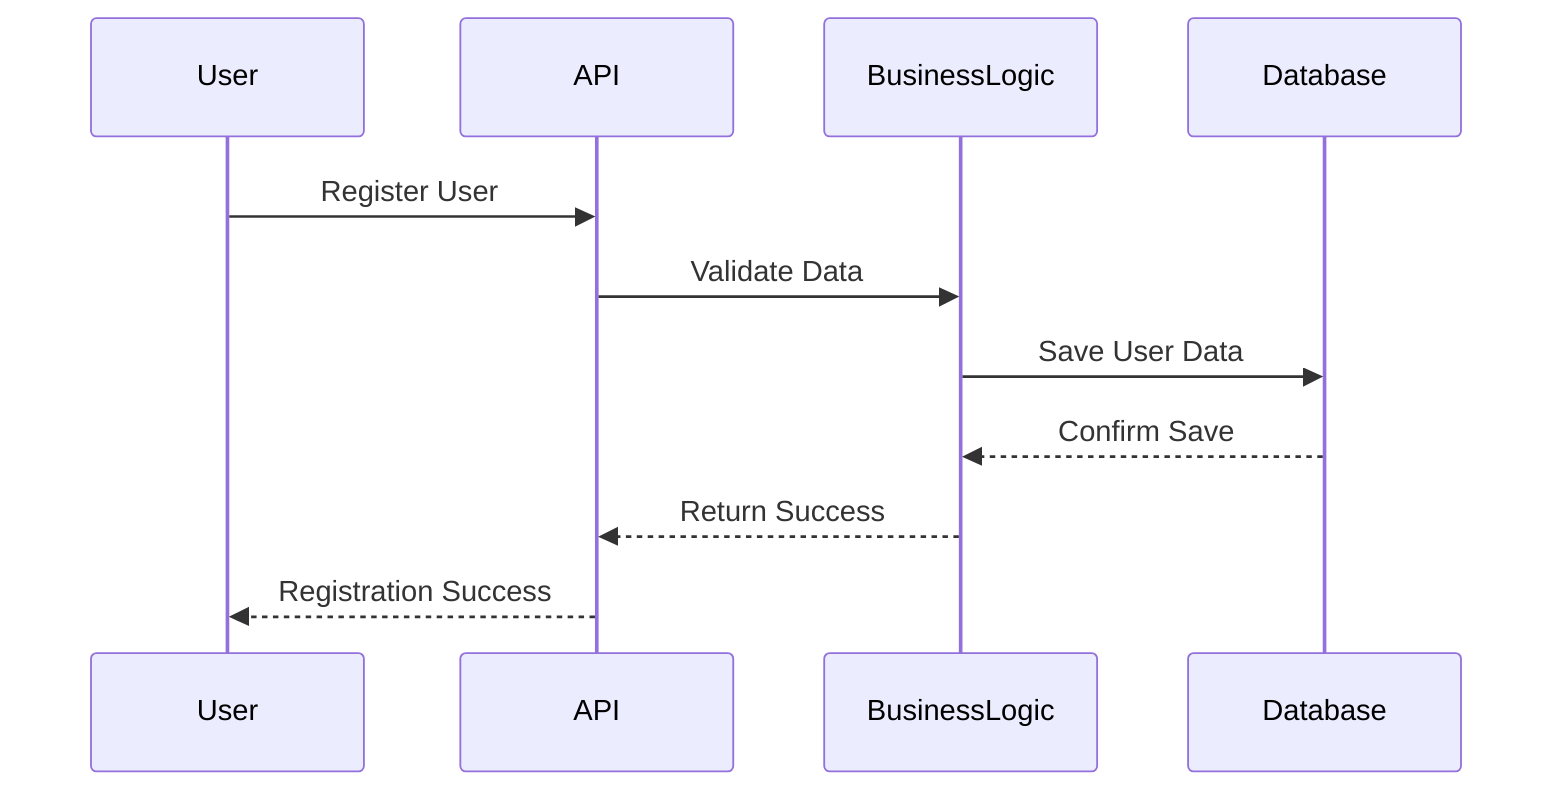 sequenceDiagram
participant User
participant API
participant BusinessLogic
participant Database

User->>API: Register User
API->>BusinessLogic: Validate Data
BusinessLogic->>Database: Save User Data
Database-->>BusinessLogic: Confirm Save
BusinessLogic-->>API: Return Success
API-->>User: Registration Success